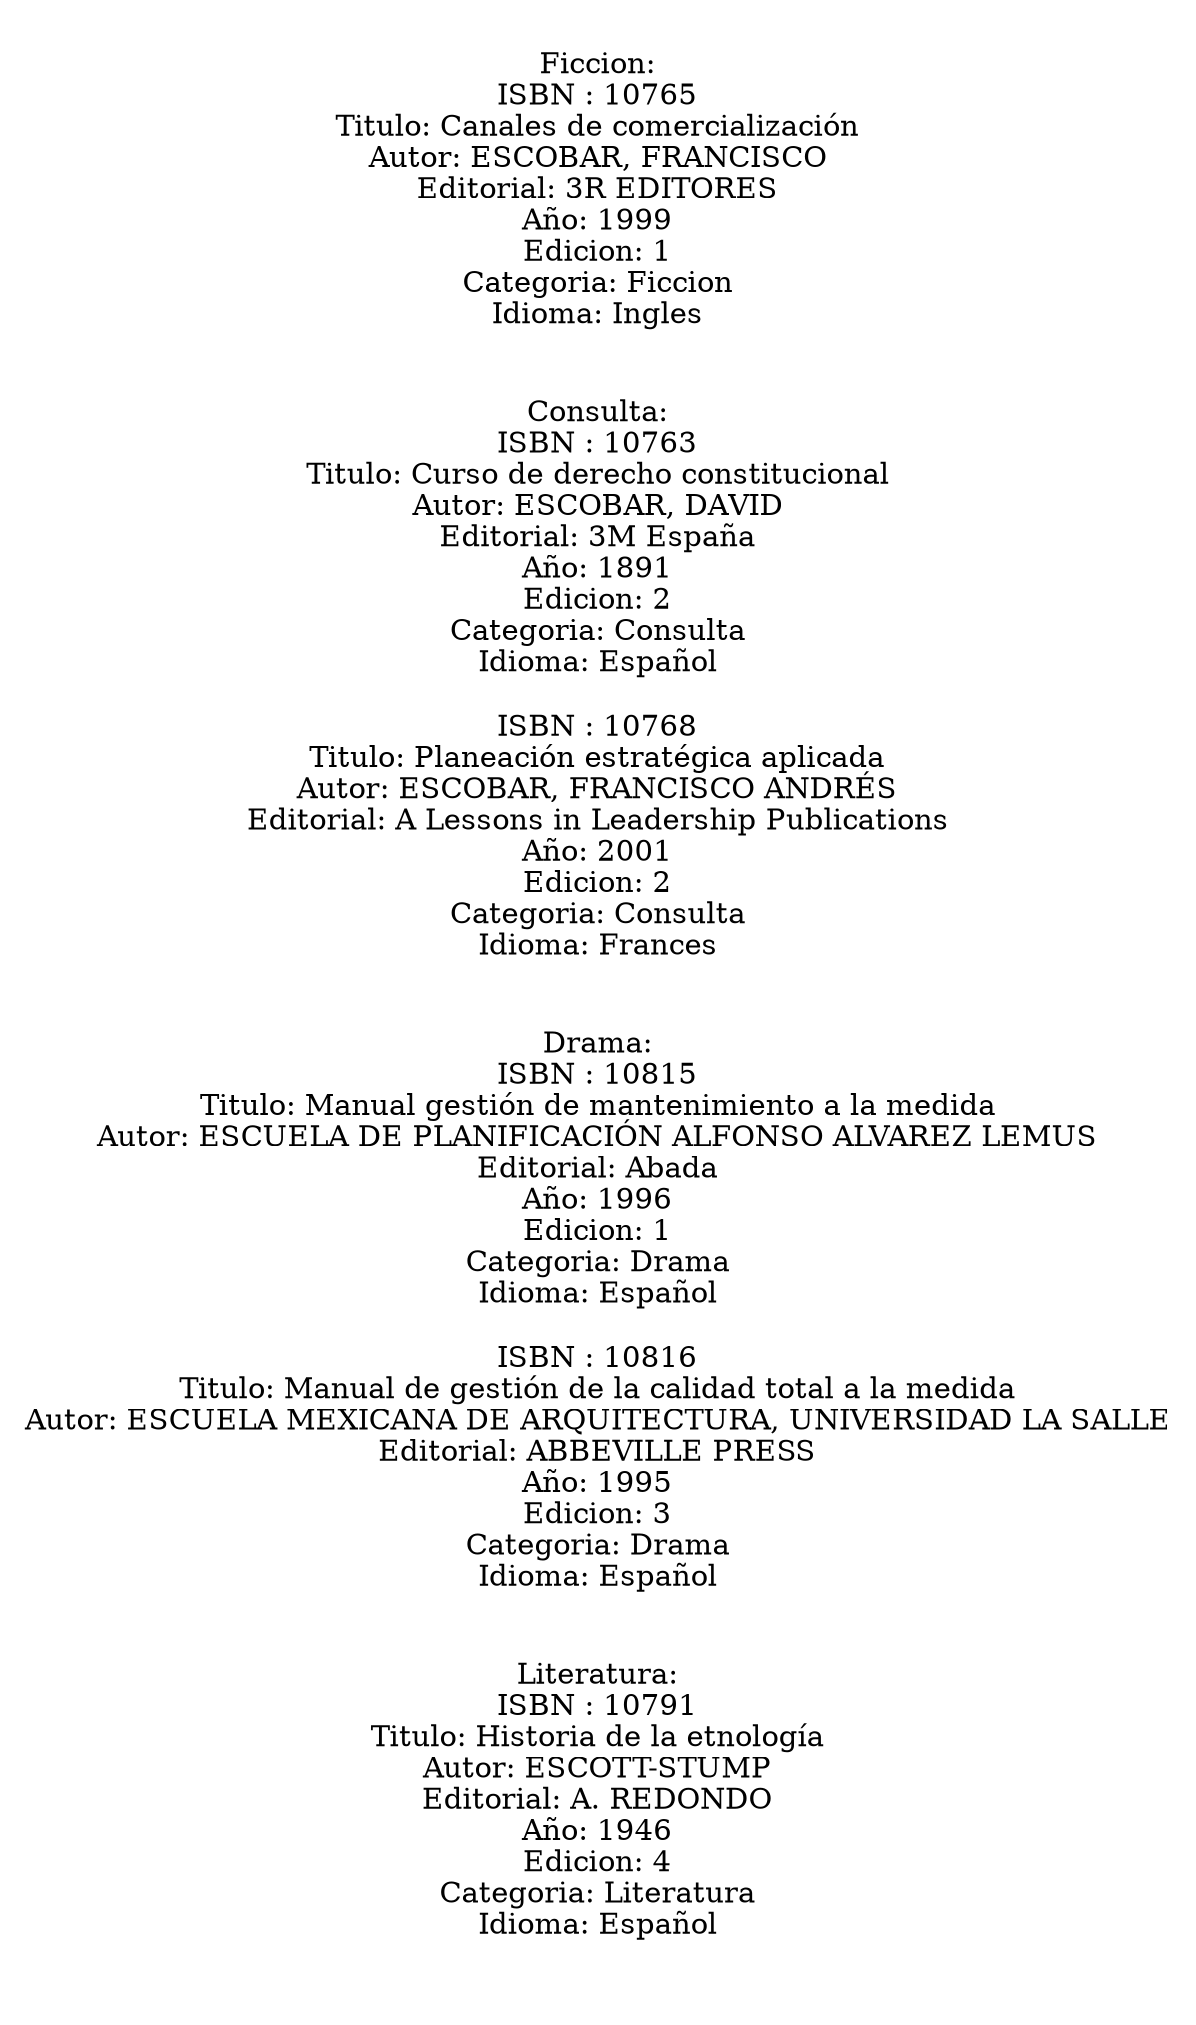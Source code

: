 digraph G {
 label = "
Ficcion:
ISBN : 10765
Titulo: Canales de comercialización
Autor: ESCOBAR, FRANCISCO
Editorial: 3R EDITORES
Año: 1999
Edicion: 1
Categoria: Ficcion
Idioma: Ingles


Consulta:
ISBN : 10763
Titulo: Curso de derecho constitucional
Autor: ESCOBAR, DAVID
Editorial: 3M España
Año: 1891
Edicion: 2
Categoria: Consulta
Idioma: Español

ISBN : 10768
Titulo: Planeación estratégica aplicada
Autor: ESCOBAR, FRANCISCO ANDRÉS
Editorial: A Lessons in Leadership Publications
Año: 2001
Edicion: 2
Categoria: Consulta
Idioma: Frances


Drama:
ISBN : 10815
Titulo: Manual gestión de mantenimiento a la medida
Autor: ESCUELA DE PLANIFICACIÓN ALFONSO ALVAREZ LEMUS
Editorial: Abada
Año: 1996
Edicion: 1
Categoria: Drama
Idioma: Español

ISBN : 10816
Titulo: Manual de gestión de la calidad total a la medida
Autor: ESCUELA MEXICANA DE ARQUITECTURA, UNIVERSIDAD LA SALLE
Editorial: ABBEVILLE PRESS
Año: 1995
Edicion: 3
Categoria: Drama
Idioma: Español


Literatura:
ISBN : 10791
Titulo: Historia de la etnología
Autor: ESCOTT-STUMP
Editorial: A. REDONDO
Año: 1946
Edicion: 4
Categoria: Literatura
Idioma: Español


";
}